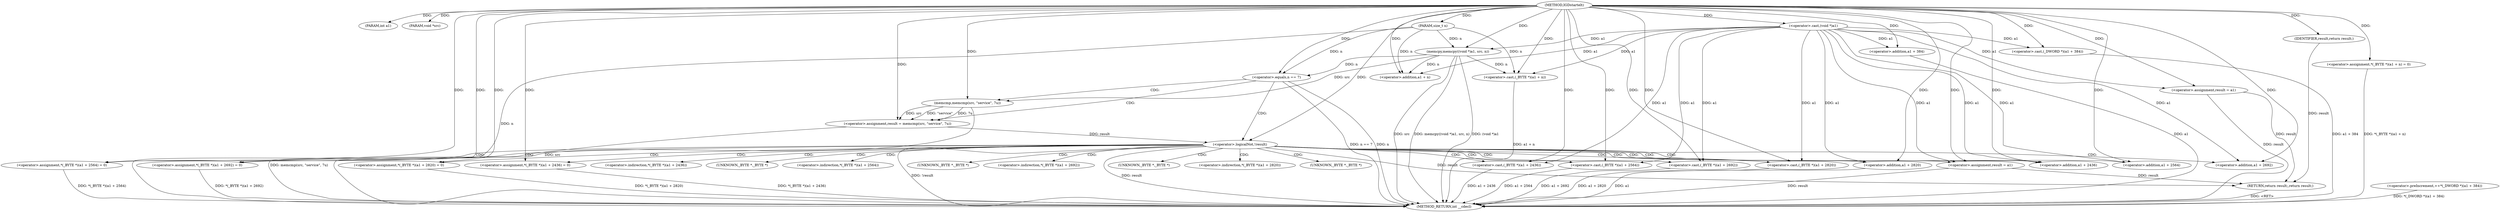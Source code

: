 digraph IGDstartelt {  
"1000102" [label = "(METHOD,IGDstartelt)" ]
"1000184" [label = "(METHOD_RETURN,int __cdecl)" ]
"1000103" [label = "(PARAM,int a1)" ]
"1000104" [label = "(PARAM,void *src)" ]
"1000105" [label = "(PARAM,size_t n)" ]
"1000108" [label = "(memcpy,memcpy((void *)a1, src, n))" ]
"1000109" [label = "(<operator>.cast,(void *)a1)" ]
"1000114" [label = "(<operator>.assignment,*(_BYTE *)(a1 + n) = 0)" ]
"1000116" [label = "(<operator>.cast,(_BYTE *)(a1 + n))" ]
"1000118" [label = "(<operator>.addition,a1 + n)" ]
"1000122" [label = "(<operator>.assignment,result = a1)" ]
"1000125" [label = "(<operator>.preIncrement,++*(_DWORD *)(a1 + 384))" ]
"1000127" [label = "(<operator>.cast,(_DWORD *)(a1 + 384))" ]
"1000129" [label = "(<operator>.addition,a1 + 384)" ]
"1000133" [label = "(<operator>.equals,n == 7)" ]
"1000137" [label = "(<operator>.assignment,result = memcmp(src, \"service\", 7u))" ]
"1000139" [label = "(memcmp,memcmp(src, \"service\", 7u))" ]
"1000144" [label = "(<operator>.logicalNot,!result)" ]
"1000147" [label = "(<operator>.assignment,*(_BYTE *)(a1 + 2436) = 0)" ]
"1000149" [label = "(<operator>.cast,(_BYTE *)(a1 + 2436))" ]
"1000151" [label = "(<operator>.addition,a1 + 2436)" ]
"1000155" [label = "(<operator>.assignment,*(_BYTE *)(a1 + 2564) = 0)" ]
"1000157" [label = "(<operator>.cast,(_BYTE *)(a1 + 2564))" ]
"1000159" [label = "(<operator>.addition,a1 + 2564)" ]
"1000163" [label = "(<operator>.assignment,*(_BYTE *)(a1 + 2692) = 0)" ]
"1000165" [label = "(<operator>.cast,(_BYTE *)(a1 + 2692))" ]
"1000167" [label = "(<operator>.addition,a1 + 2692)" ]
"1000171" [label = "(<operator>.assignment,result = a1)" ]
"1000174" [label = "(<operator>.assignment,*(_BYTE *)(a1 + 2820) = 0)" ]
"1000176" [label = "(<operator>.cast,(_BYTE *)(a1 + 2820))" ]
"1000178" [label = "(<operator>.addition,a1 + 2820)" ]
"1000182" [label = "(RETURN,return result;,return result;)" ]
"1000183" [label = "(IDENTIFIER,result,return result;)" ]
"1000148" [label = "(<operator>.indirection,*(_BYTE *)(a1 + 2436))" ]
"1000150" [label = "(UNKNOWN,_BYTE *,_BYTE *)" ]
"1000156" [label = "(<operator>.indirection,*(_BYTE *)(a1 + 2564))" ]
"1000158" [label = "(UNKNOWN,_BYTE *,_BYTE *)" ]
"1000164" [label = "(<operator>.indirection,*(_BYTE *)(a1 + 2692))" ]
"1000166" [label = "(UNKNOWN,_BYTE *,_BYTE *)" ]
"1000175" [label = "(<operator>.indirection,*(_BYTE *)(a1 + 2820))" ]
"1000177" [label = "(UNKNOWN,_BYTE *,_BYTE *)" ]
  "1000144" -> "1000184"  [ label = "DDG: !result"] 
  "1000108" -> "1000184"  [ label = "DDG: (void *)a1"] 
  "1000133" -> "1000184"  [ label = "DDG: n == 7"] 
  "1000157" -> "1000184"  [ label = "DDG: a1 + 2564"] 
  "1000155" -> "1000184"  [ label = "DDG: *(_BYTE *)(a1 + 2564)"] 
  "1000122" -> "1000184"  [ label = "DDG: result"] 
  "1000163" -> "1000184"  [ label = "DDG: *(_BYTE *)(a1 + 2692)"] 
  "1000165" -> "1000184"  [ label = "DDG: a1 + 2692"] 
  "1000137" -> "1000184"  [ label = "DDG: memcmp(src, \"service\", 7u)"] 
  "1000116" -> "1000184"  [ label = "DDG: a1 + n"] 
  "1000105" -> "1000184"  [ label = "DDG: n"] 
  "1000176" -> "1000184"  [ label = "DDG: a1 + 2820"] 
  "1000129" -> "1000184"  [ label = "DDG: a1"] 
  "1000133" -> "1000184"  [ label = "DDG: n"] 
  "1000147" -> "1000184"  [ label = "DDG: *(_BYTE *)(a1 + 2436)"] 
  "1000114" -> "1000184"  [ label = "DDG: *(_BYTE *)(a1 + n)"] 
  "1000125" -> "1000184"  [ label = "DDG: *(_DWORD *)(a1 + 384)"] 
  "1000178" -> "1000184"  [ label = "DDG: a1"] 
  "1000139" -> "1000184"  [ label = "DDG: src"] 
  "1000144" -> "1000184"  [ label = "DDG: result"] 
  "1000127" -> "1000184"  [ label = "DDG: a1 + 384"] 
  "1000108" -> "1000184"  [ label = "DDG: src"] 
  "1000174" -> "1000184"  [ label = "DDG: *(_BYTE *)(a1 + 2820)"] 
  "1000171" -> "1000184"  [ label = "DDG: result"] 
  "1000108" -> "1000184"  [ label = "DDG: memcpy((void *)a1, src, n)"] 
  "1000149" -> "1000184"  [ label = "DDG: a1 + 2436"] 
  "1000182" -> "1000184"  [ label = "DDG: <RET>"] 
  "1000102" -> "1000103"  [ label = "DDG: "] 
  "1000102" -> "1000104"  [ label = "DDG: "] 
  "1000102" -> "1000105"  [ label = "DDG: "] 
  "1000109" -> "1000108"  [ label = "DDG: a1"] 
  "1000102" -> "1000109"  [ label = "DDG: "] 
  "1000102" -> "1000108"  [ label = "DDG: "] 
  "1000105" -> "1000108"  [ label = "DDG: n"] 
  "1000102" -> "1000114"  [ label = "DDG: "] 
  "1000109" -> "1000116"  [ label = "DDG: a1"] 
  "1000102" -> "1000116"  [ label = "DDG: "] 
  "1000108" -> "1000116"  [ label = "DDG: n"] 
  "1000105" -> "1000116"  [ label = "DDG: n"] 
  "1000109" -> "1000118"  [ label = "DDG: a1"] 
  "1000102" -> "1000118"  [ label = "DDG: "] 
  "1000108" -> "1000118"  [ label = "DDG: n"] 
  "1000105" -> "1000118"  [ label = "DDG: n"] 
  "1000102" -> "1000122"  [ label = "DDG: "] 
  "1000109" -> "1000122"  [ label = "DDG: a1"] 
  "1000102" -> "1000127"  [ label = "DDG: "] 
  "1000109" -> "1000127"  [ label = "DDG: a1"] 
  "1000102" -> "1000129"  [ label = "DDG: "] 
  "1000109" -> "1000129"  [ label = "DDG: a1"] 
  "1000105" -> "1000133"  [ label = "DDG: n"] 
  "1000102" -> "1000133"  [ label = "DDG: "] 
  "1000108" -> "1000133"  [ label = "DDG: n"] 
  "1000139" -> "1000137"  [ label = "DDG: src"] 
  "1000139" -> "1000137"  [ label = "DDG: \"service\""] 
  "1000139" -> "1000137"  [ label = "DDG: 7u"] 
  "1000102" -> "1000137"  [ label = "DDG: "] 
  "1000108" -> "1000139"  [ label = "DDG: src"] 
  "1000102" -> "1000139"  [ label = "DDG: "] 
  "1000137" -> "1000144"  [ label = "DDG: result"] 
  "1000102" -> "1000144"  [ label = "DDG: "] 
  "1000102" -> "1000147"  [ label = "DDG: "] 
  "1000102" -> "1000149"  [ label = "DDG: "] 
  "1000109" -> "1000149"  [ label = "DDG: a1"] 
  "1000102" -> "1000151"  [ label = "DDG: "] 
  "1000109" -> "1000151"  [ label = "DDG: a1"] 
  "1000102" -> "1000155"  [ label = "DDG: "] 
  "1000102" -> "1000157"  [ label = "DDG: "] 
  "1000109" -> "1000157"  [ label = "DDG: a1"] 
  "1000102" -> "1000159"  [ label = "DDG: "] 
  "1000109" -> "1000159"  [ label = "DDG: a1"] 
  "1000102" -> "1000163"  [ label = "DDG: "] 
  "1000102" -> "1000165"  [ label = "DDG: "] 
  "1000109" -> "1000165"  [ label = "DDG: a1"] 
  "1000102" -> "1000167"  [ label = "DDG: "] 
  "1000109" -> "1000167"  [ label = "DDG: a1"] 
  "1000102" -> "1000171"  [ label = "DDG: "] 
  "1000109" -> "1000171"  [ label = "DDG: a1"] 
  "1000102" -> "1000174"  [ label = "DDG: "] 
  "1000102" -> "1000176"  [ label = "DDG: "] 
  "1000109" -> "1000176"  [ label = "DDG: a1"] 
  "1000102" -> "1000178"  [ label = "DDG: "] 
  "1000109" -> "1000178"  [ label = "DDG: a1"] 
  "1000183" -> "1000182"  [ label = "DDG: result"] 
  "1000144" -> "1000182"  [ label = "DDG: result"] 
  "1000171" -> "1000182"  [ label = "DDG: result"] 
  "1000122" -> "1000182"  [ label = "DDG: result"] 
  "1000102" -> "1000183"  [ label = "DDG: "] 
  "1000133" -> "1000144"  [ label = "CDG: "] 
  "1000133" -> "1000139"  [ label = "CDG: "] 
  "1000133" -> "1000137"  [ label = "CDG: "] 
  "1000144" -> "1000176"  [ label = "CDG: "] 
  "1000144" -> "1000175"  [ label = "CDG: "] 
  "1000144" -> "1000174"  [ label = "CDG: "] 
  "1000144" -> "1000171"  [ label = "CDG: "] 
  "1000144" -> "1000167"  [ label = "CDG: "] 
  "1000144" -> "1000166"  [ label = "CDG: "] 
  "1000144" -> "1000165"  [ label = "CDG: "] 
  "1000144" -> "1000164"  [ label = "CDG: "] 
  "1000144" -> "1000163"  [ label = "CDG: "] 
  "1000144" -> "1000178"  [ label = "CDG: "] 
  "1000144" -> "1000177"  [ label = "CDG: "] 
  "1000144" -> "1000159"  [ label = "CDG: "] 
  "1000144" -> "1000158"  [ label = "CDG: "] 
  "1000144" -> "1000157"  [ label = "CDG: "] 
  "1000144" -> "1000156"  [ label = "CDG: "] 
  "1000144" -> "1000155"  [ label = "CDG: "] 
  "1000144" -> "1000151"  [ label = "CDG: "] 
  "1000144" -> "1000150"  [ label = "CDG: "] 
  "1000144" -> "1000149"  [ label = "CDG: "] 
  "1000144" -> "1000148"  [ label = "CDG: "] 
  "1000144" -> "1000147"  [ label = "CDG: "] 
}
